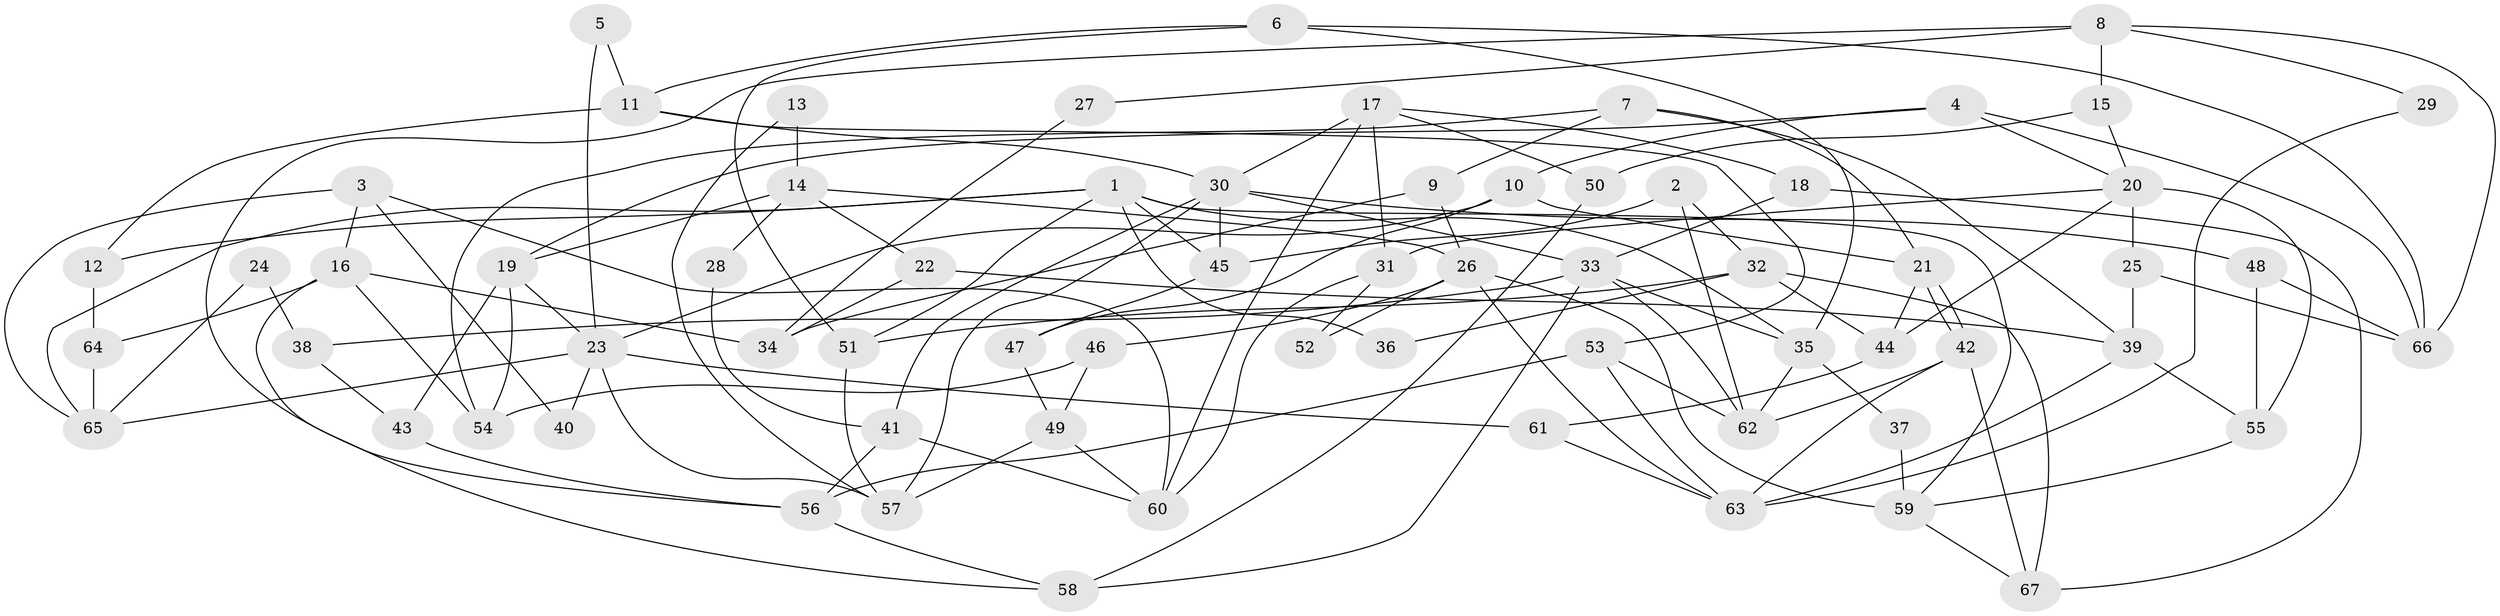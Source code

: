 // coarse degree distribution, {10: 0.04878048780487805, 5: 0.21951219512195122, 3: 0.12195121951219512, 8: 0.024390243902439025, 2: 0.12195121951219512, 7: 0.1951219512195122, 4: 0.17073170731707318, 6: 0.04878048780487805, 9: 0.04878048780487805}
// Generated by graph-tools (version 1.1) at 2025/23/03/03/25 07:23:59]
// undirected, 67 vertices, 134 edges
graph export_dot {
graph [start="1"]
  node [color=gray90,style=filled];
  1;
  2;
  3;
  4;
  5;
  6;
  7;
  8;
  9;
  10;
  11;
  12;
  13;
  14;
  15;
  16;
  17;
  18;
  19;
  20;
  21;
  22;
  23;
  24;
  25;
  26;
  27;
  28;
  29;
  30;
  31;
  32;
  33;
  34;
  35;
  36;
  37;
  38;
  39;
  40;
  41;
  42;
  43;
  44;
  45;
  46;
  47;
  48;
  49;
  50;
  51;
  52;
  53;
  54;
  55;
  56;
  57;
  58;
  59;
  60;
  61;
  62;
  63;
  64;
  65;
  66;
  67;
  1 -- 12;
  1 -- 45;
  1 -- 35;
  1 -- 36;
  1 -- 51;
  1 -- 59;
  1 -- 65;
  2 -- 32;
  2 -- 62;
  2 -- 45;
  3 -- 65;
  3 -- 16;
  3 -- 40;
  3 -- 60;
  4 -- 10;
  4 -- 20;
  4 -- 19;
  4 -- 66;
  5 -- 11;
  5 -- 23;
  6 -- 35;
  6 -- 51;
  6 -- 11;
  6 -- 66;
  7 -- 39;
  7 -- 21;
  7 -- 9;
  7 -- 54;
  8 -- 15;
  8 -- 66;
  8 -- 27;
  8 -- 29;
  8 -- 56;
  9 -- 34;
  9 -- 26;
  10 -- 47;
  10 -- 23;
  10 -- 21;
  11 -- 30;
  11 -- 12;
  11 -- 53;
  12 -- 64;
  13 -- 57;
  13 -- 14;
  14 -- 19;
  14 -- 26;
  14 -- 22;
  14 -- 28;
  15 -- 20;
  15 -- 50;
  16 -- 54;
  16 -- 58;
  16 -- 34;
  16 -- 64;
  17 -- 31;
  17 -- 60;
  17 -- 18;
  17 -- 30;
  17 -- 50;
  18 -- 33;
  18 -- 67;
  19 -- 54;
  19 -- 23;
  19 -- 43;
  20 -- 25;
  20 -- 55;
  20 -- 31;
  20 -- 44;
  21 -- 42;
  21 -- 42;
  21 -- 44;
  22 -- 39;
  22 -- 34;
  23 -- 57;
  23 -- 40;
  23 -- 61;
  23 -- 65;
  24 -- 65;
  24 -- 38;
  25 -- 66;
  25 -- 39;
  26 -- 59;
  26 -- 46;
  26 -- 52;
  26 -- 63;
  27 -- 34;
  28 -- 41;
  29 -- 63;
  30 -- 33;
  30 -- 41;
  30 -- 45;
  30 -- 48;
  30 -- 57;
  31 -- 60;
  31 -- 52;
  32 -- 44;
  32 -- 67;
  32 -- 36;
  32 -- 51;
  33 -- 35;
  33 -- 62;
  33 -- 38;
  33 -- 58;
  35 -- 62;
  35 -- 37;
  37 -- 59;
  38 -- 43;
  39 -- 55;
  39 -- 63;
  41 -- 56;
  41 -- 60;
  42 -- 63;
  42 -- 62;
  42 -- 67;
  43 -- 56;
  44 -- 61;
  45 -- 47;
  46 -- 49;
  46 -- 54;
  47 -- 49;
  48 -- 66;
  48 -- 55;
  49 -- 60;
  49 -- 57;
  50 -- 58;
  51 -- 57;
  53 -- 63;
  53 -- 56;
  53 -- 62;
  55 -- 59;
  56 -- 58;
  59 -- 67;
  61 -- 63;
  64 -- 65;
}
